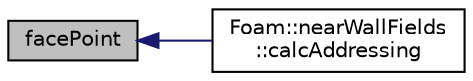 digraph "facePoint"
{
  bgcolor="transparent";
  edge [fontname="Helvetica",fontsize="10",labelfontname="Helvetica",labelfontsize="10"];
  node [fontname="Helvetica",fontsize="10",shape=record];
  rankdir="LR";
  Node1 [label="facePoint",height=0.2,width=0.4,color="black", fillcolor="grey75", style="filled", fontcolor="black"];
  Node1 -> Node2 [dir="back",color="midnightblue",fontsize="10",style="solid",fontname="Helvetica"];
  Node2 [label="Foam::nearWallFields\l::calcAddressing",height=0.2,width=0.4,color="black",URL="$a01571.html#a7097a017d4eac4116d58a3cdbf507891",tooltip="Calculate addressing from cells back to patch faces. "];
}
